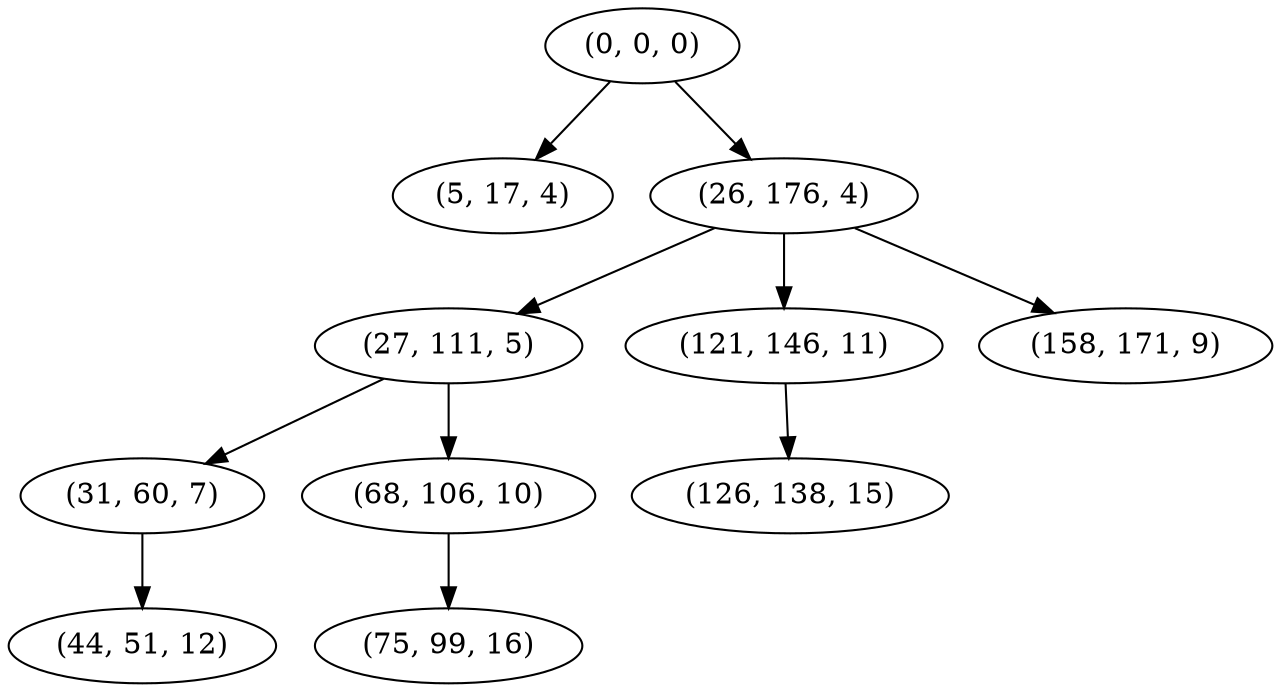 digraph tree {
    "(0, 0, 0)";
    "(5, 17, 4)";
    "(26, 176, 4)";
    "(27, 111, 5)";
    "(31, 60, 7)";
    "(44, 51, 12)";
    "(68, 106, 10)";
    "(75, 99, 16)";
    "(121, 146, 11)";
    "(126, 138, 15)";
    "(158, 171, 9)";
    "(0, 0, 0)" -> "(5, 17, 4)";
    "(0, 0, 0)" -> "(26, 176, 4)";
    "(26, 176, 4)" -> "(27, 111, 5)";
    "(26, 176, 4)" -> "(121, 146, 11)";
    "(26, 176, 4)" -> "(158, 171, 9)";
    "(27, 111, 5)" -> "(31, 60, 7)";
    "(27, 111, 5)" -> "(68, 106, 10)";
    "(31, 60, 7)" -> "(44, 51, 12)";
    "(68, 106, 10)" -> "(75, 99, 16)";
    "(121, 146, 11)" -> "(126, 138, 15)";
}
